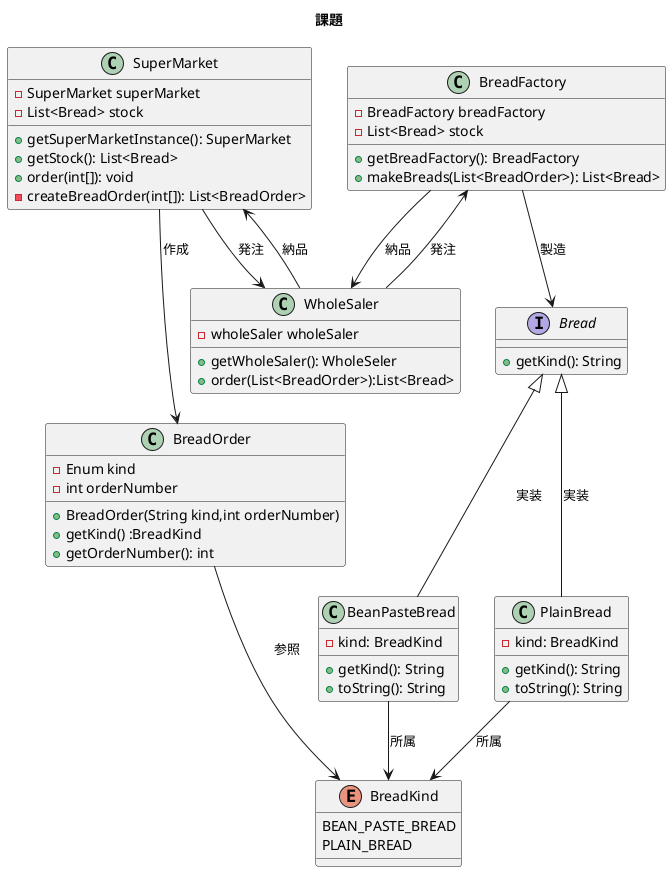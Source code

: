 
PlantUML用のドキュメント

@startuml

title 課題

class SuperMarket {
	-SuperMarket superMarket
	-List<Bread> stock
	+getSuperMarketInstance(): SuperMarket
	+getStock(): List<Bread>
	+order(int[]): void
	-createBreadOrder(int[]): List<BreadOrder>
}

Class BreadOrder {
	-Enum kind
	-int orderNumber
	+BreadOrder(String kind,int orderNumber)
	+getKind() :BreadKind
	+getOrderNumber(): int
}

Enum BreadKind {
	BEAN_PASTE_BREAD
	PLAIN_BREAD
}

class WholeSaler{
	-wholeSaler wholeSaler
	+getWholeSaler(): WholeSeler
	+order(List<BreadOrder>):List<Bread>
}

class BreadFactory {
	-BreadFactory breadFactory
	-List<Bread> stock
	+getBreadFactory(): BreadFactory
	+makeBreads(List<BreadOrder>): List<Bread>
}

interface Bread {
 +getKind(): String
}

class BeanPasteBread {
	-kind: BreadKind
	+getKind(): String
	+toString(): String
}

class PlainBread{
	-kind: BreadKind
	+getKind(): String
	+toString(): String
}

SuperMarket --> WholeSaler: 発注
SuperMarket <-- WholeSaler: 納品
SuperMarket --> BreadOrder : 作成
BreadOrder --> BreadKind: 参照

Bread <|-- BeanPasteBread: 実装
Bread <|-- PlainBread: 実装

BreadFactory --> Bread: 製造

BreadFactory --> WholeSaler: 納品
BreadFactory <-- WholeSaler: 発注

BeanPasteBread --> BreadKind: 所属
PlainBread --> BreadKind: 所属

@enduml
